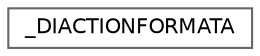 digraph "Graphical Class Hierarchy"
{
 // LATEX_PDF_SIZE
  bgcolor="transparent";
  edge [fontname=Helvetica,fontsize=10,labelfontname=Helvetica,labelfontsize=10];
  node [fontname=Helvetica,fontsize=10,shape=box,height=0.2,width=0.4];
  rankdir="LR";
  Node0 [id="Node000000",label="_DIACTIONFORMATA",height=0.2,width=0.4,color="grey40", fillcolor="white", style="filled",URL="$struct__DIACTIONFORMATA.html",tooltip=" "];
}
